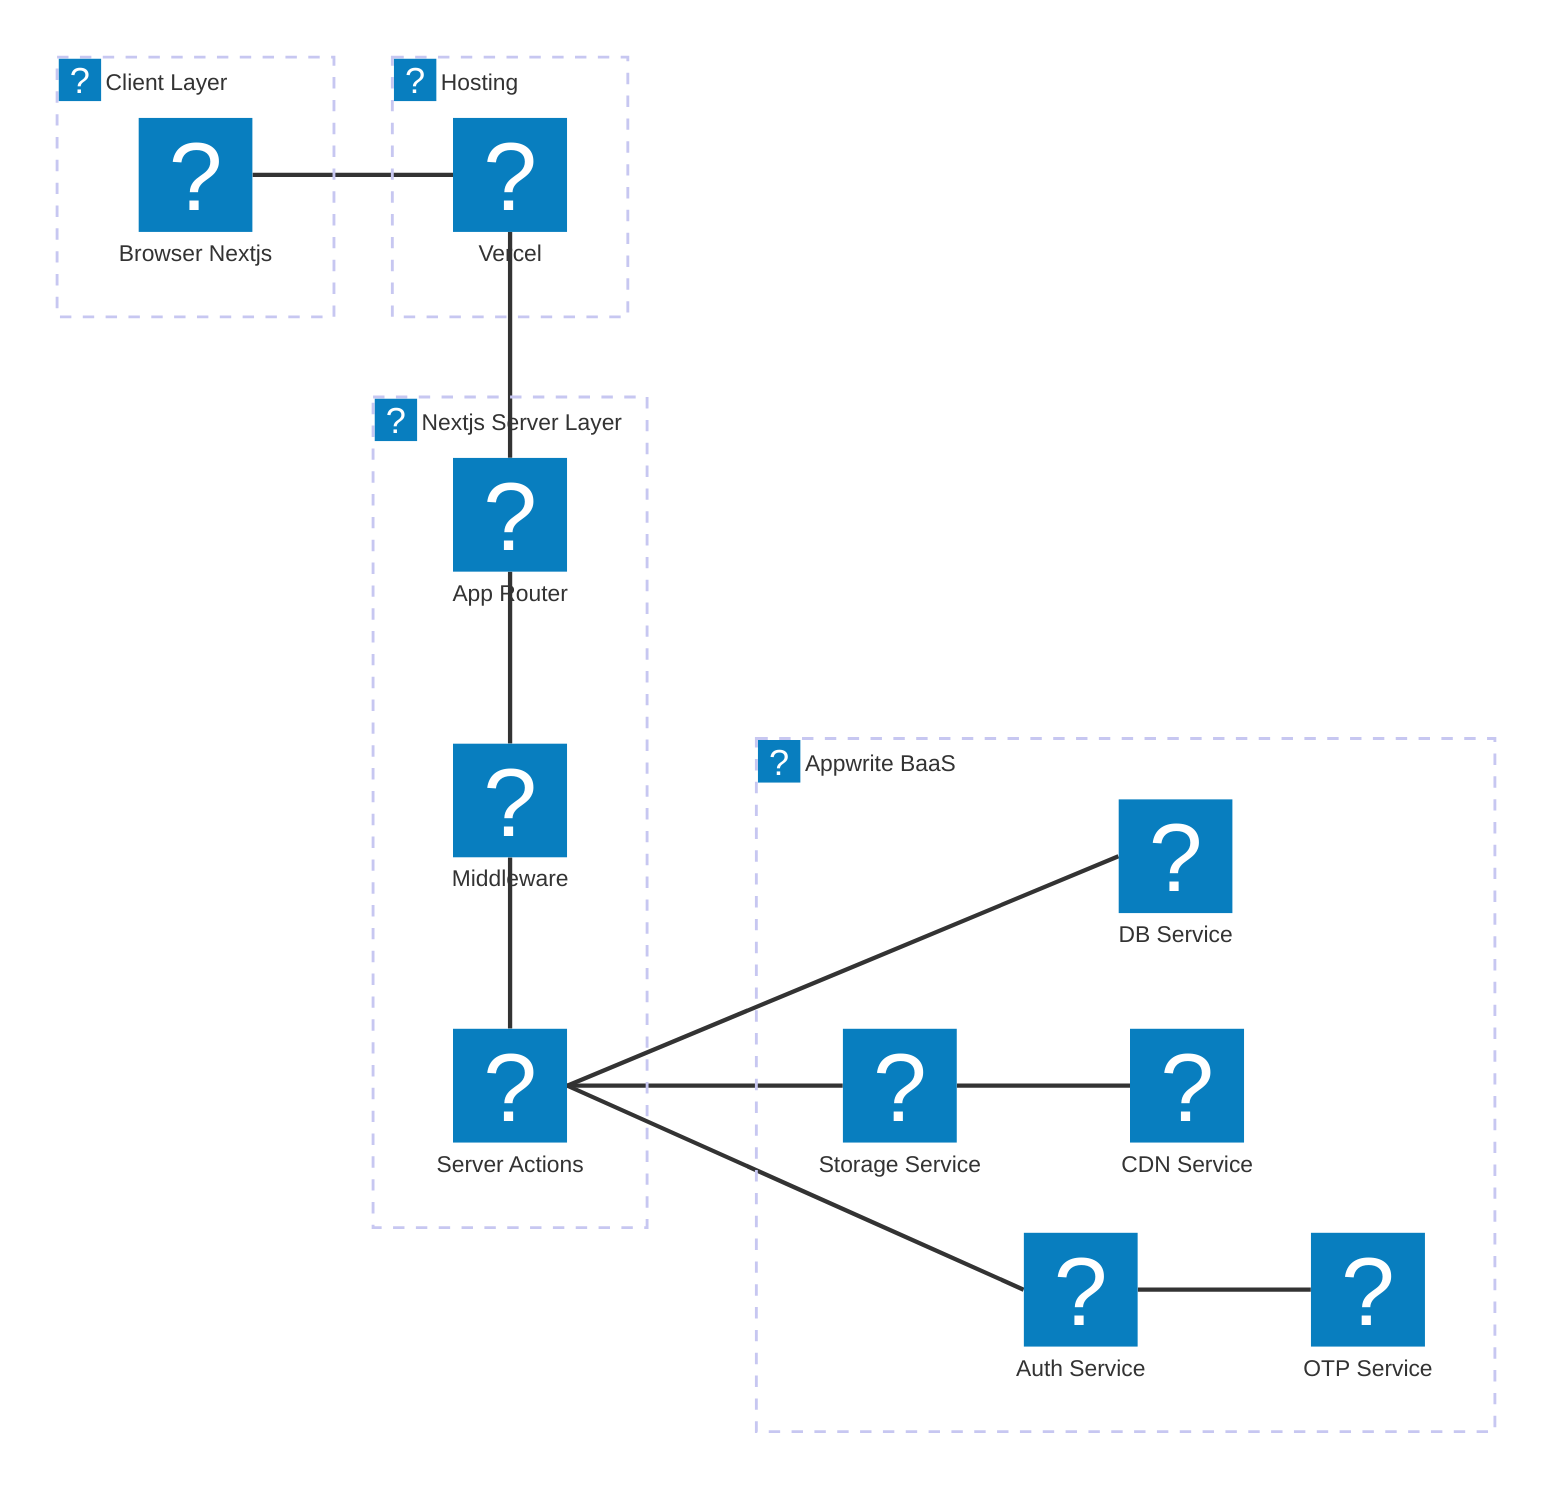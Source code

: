 architecture-beta
  %% 1. Client Layer
  group client(mdi:web)[Client Layer]
    service browser(logos:nextjs)[Browser Nextjs] in client

  %% 2. Hosting Layer
  group hosting(logos:vercel-icon)[Hosting]
    service vercel(logos:vercel)[Vercel] in hosting

  %% 3. Next.js Server Layer
  group server(mdi:server)[Nextjs Server Layer]
    service router(mdi:routes)[App Router] in server
    service middleware(mdi:shield-account-variant)[Middleware] in server
    service actions(mdi:file-code)[Server Actions] in server     

  %% 4. Appwrite Service Layer
  group appwrite(logos:appwrite-icon)[Appwrite BaaS]
    service auth(mdi:account-lock)[Auth Service] in appwrite
    service db(mdi:database)[DB Service] in appwrite
    service storage(mdi:folder-upload)[Storage Service] in appwrite
    service cdn(mdi:cloud-upload)[CDN Service] in appwrite
    service email(mdi:email-fast)[OTP Service] in appwrite

  %% Connections (Data Flow)
  browser:R -- L:vercel
  vercel:B -- T:router
  router:B -- T:middleware
  middleware:B -- T:actions

  actions:R -- L:auth
  actions:R -- L:db
  actions:R -- L:storage
  auth:R -- L:email
  storage:R -- L:cdn